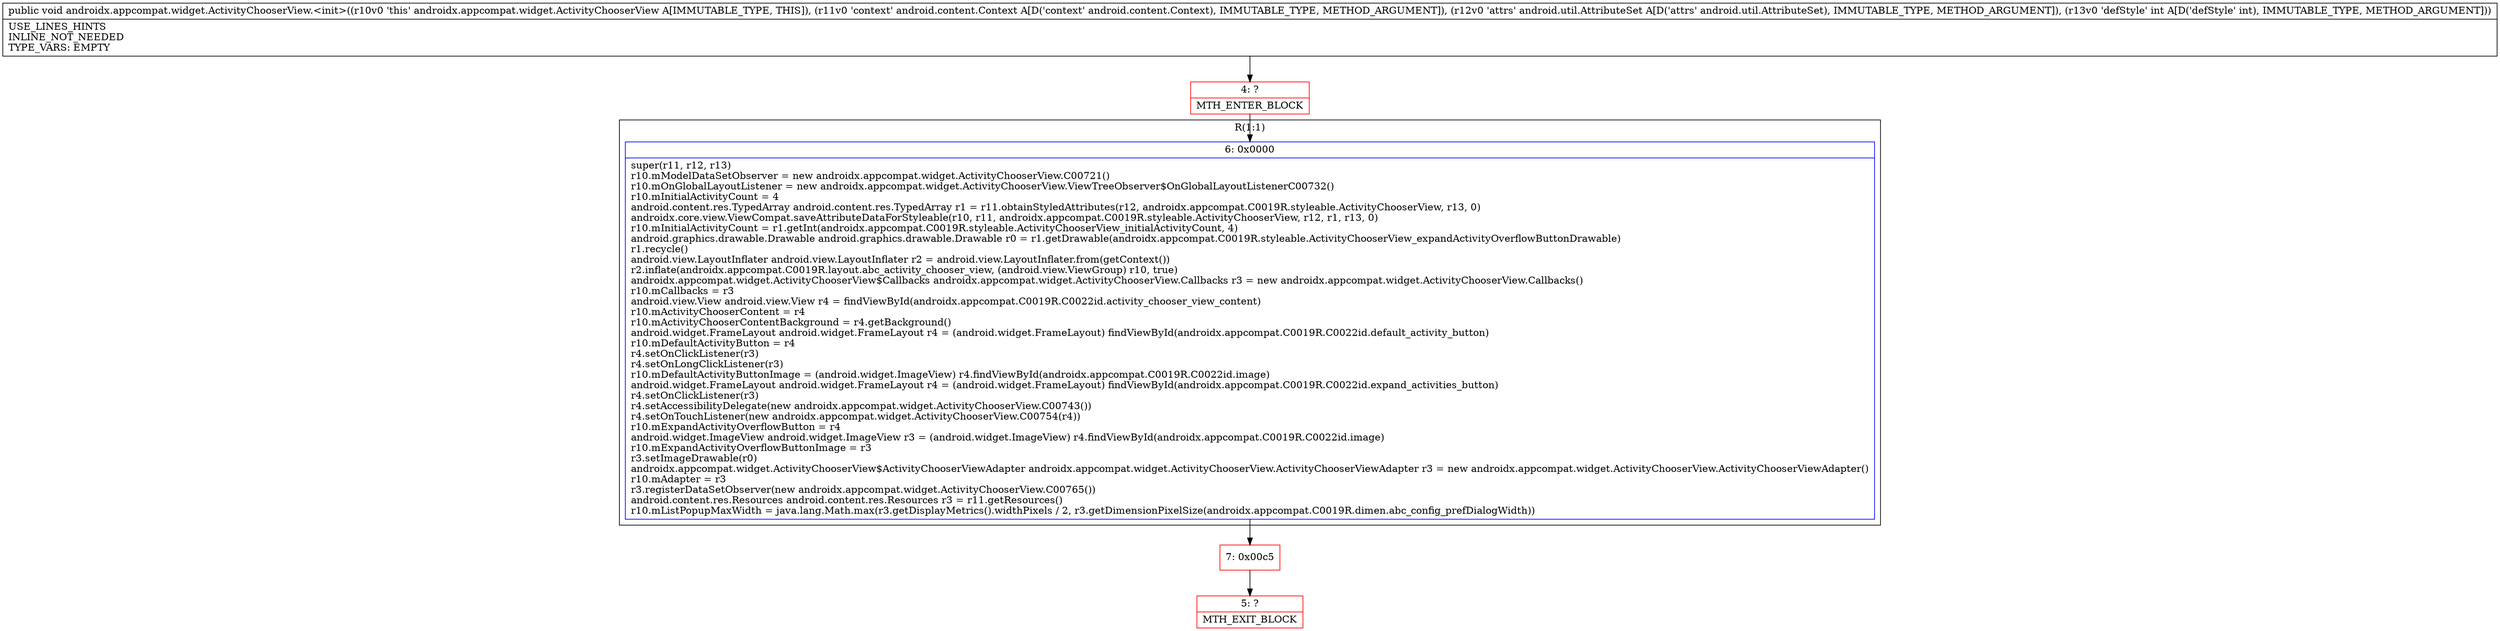 digraph "CFG forandroidx.appcompat.widget.ActivityChooserView.\<init\>(Landroid\/content\/Context;Landroid\/util\/AttributeSet;I)V" {
subgraph cluster_Region_1149351874 {
label = "R(1:1)";
node [shape=record,color=blue];
Node_6 [shape=record,label="{6\:\ 0x0000|super(r11, r12, r13)\lr10.mModelDataSetObserver = new androidx.appcompat.widget.ActivityChooserView.C00721()\lr10.mOnGlobalLayoutListener = new androidx.appcompat.widget.ActivityChooserView.ViewTreeObserver$OnGlobalLayoutListenerC00732()\lr10.mInitialActivityCount = 4\landroid.content.res.TypedArray android.content.res.TypedArray r1 = r11.obtainStyledAttributes(r12, androidx.appcompat.C0019R.styleable.ActivityChooserView, r13, 0)\landroidx.core.view.ViewCompat.saveAttributeDataForStyleable(r10, r11, androidx.appcompat.C0019R.styleable.ActivityChooserView, r12, r1, r13, 0)\lr10.mInitialActivityCount = r1.getInt(androidx.appcompat.C0019R.styleable.ActivityChooserView_initialActivityCount, 4)\landroid.graphics.drawable.Drawable android.graphics.drawable.Drawable r0 = r1.getDrawable(androidx.appcompat.C0019R.styleable.ActivityChooserView_expandActivityOverflowButtonDrawable)\lr1.recycle()\landroid.view.LayoutInflater android.view.LayoutInflater r2 = android.view.LayoutInflater.from(getContext())\lr2.inflate(androidx.appcompat.C0019R.layout.abc_activity_chooser_view, (android.view.ViewGroup) r10, true)\landroidx.appcompat.widget.ActivityChooserView$Callbacks androidx.appcompat.widget.ActivityChooserView.Callbacks r3 = new androidx.appcompat.widget.ActivityChooserView.Callbacks()\lr10.mCallbacks = r3\landroid.view.View android.view.View r4 = findViewById(androidx.appcompat.C0019R.C0022id.activity_chooser_view_content)\lr10.mActivityChooserContent = r4\lr10.mActivityChooserContentBackground = r4.getBackground()\landroid.widget.FrameLayout android.widget.FrameLayout r4 = (android.widget.FrameLayout) findViewById(androidx.appcompat.C0019R.C0022id.default_activity_button)\lr10.mDefaultActivityButton = r4\lr4.setOnClickListener(r3)\lr4.setOnLongClickListener(r3)\lr10.mDefaultActivityButtonImage = (android.widget.ImageView) r4.findViewById(androidx.appcompat.C0019R.C0022id.image)\landroid.widget.FrameLayout android.widget.FrameLayout r4 = (android.widget.FrameLayout) findViewById(androidx.appcompat.C0019R.C0022id.expand_activities_button)\lr4.setOnClickListener(r3)\lr4.setAccessibilityDelegate(new androidx.appcompat.widget.ActivityChooserView.C00743())\lr4.setOnTouchListener(new androidx.appcompat.widget.ActivityChooserView.C00754(r4))\lr10.mExpandActivityOverflowButton = r4\landroid.widget.ImageView android.widget.ImageView r3 = (android.widget.ImageView) r4.findViewById(androidx.appcompat.C0019R.C0022id.image)\lr10.mExpandActivityOverflowButtonImage = r3\lr3.setImageDrawable(r0)\landroidx.appcompat.widget.ActivityChooserView$ActivityChooserViewAdapter androidx.appcompat.widget.ActivityChooserView.ActivityChooserViewAdapter r3 = new androidx.appcompat.widget.ActivityChooserView.ActivityChooserViewAdapter()\lr10.mAdapter = r3\lr3.registerDataSetObserver(new androidx.appcompat.widget.ActivityChooserView.C00765())\landroid.content.res.Resources android.content.res.Resources r3 = r11.getResources()\lr10.mListPopupMaxWidth = java.lang.Math.max(r3.getDisplayMetrics().widthPixels \/ 2, r3.getDimensionPixelSize(androidx.appcompat.C0019R.dimen.abc_config_prefDialogWidth))\l}"];
}
Node_4 [shape=record,color=red,label="{4\:\ ?|MTH_ENTER_BLOCK\l}"];
Node_7 [shape=record,color=red,label="{7\:\ 0x00c5}"];
Node_5 [shape=record,color=red,label="{5\:\ ?|MTH_EXIT_BLOCK\l}"];
MethodNode[shape=record,label="{public void androidx.appcompat.widget.ActivityChooserView.\<init\>((r10v0 'this' androidx.appcompat.widget.ActivityChooserView A[IMMUTABLE_TYPE, THIS]), (r11v0 'context' android.content.Context A[D('context' android.content.Context), IMMUTABLE_TYPE, METHOD_ARGUMENT]), (r12v0 'attrs' android.util.AttributeSet A[D('attrs' android.util.AttributeSet), IMMUTABLE_TYPE, METHOD_ARGUMENT]), (r13v0 'defStyle' int A[D('defStyle' int), IMMUTABLE_TYPE, METHOD_ARGUMENT]))  | USE_LINES_HINTS\lINLINE_NOT_NEEDED\lTYPE_VARS: EMPTY\l}"];
MethodNode -> Node_4;Node_6 -> Node_7;
Node_4 -> Node_6;
Node_7 -> Node_5;
}

